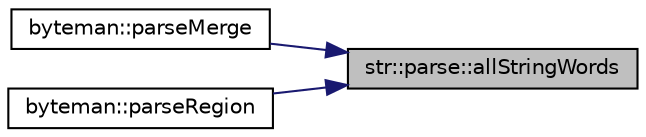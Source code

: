 digraph "str::parse::allStringWords"
{
 // INTERACTIVE_SVG=YES
 // LATEX_PDF_SIZE
  edge [fontname="Helvetica",fontsize="10",labelfontname="Helvetica",labelfontsize="10"];
  node [fontname="Helvetica",fontsize="10",shape=record];
  rankdir="RL";
  Node1 [label="str::parse::allStringWords",height=0.2,width=0.4,color="black", fillcolor="grey75", style="filled", fontcolor="black",tooltip="Parses a std::string s, removes all integers and returns the rest."];
  Node1 -> Node2 [dir="back",color="midnightblue",fontsize="10",style="solid",fontname="Helvetica"];
  Node2 [label="byteman::parseMerge",height=0.2,width=0.4,color="black", fillcolor="white", style="filled",URL="$classbyteman.html#a83049c7135e2c9070dcc8c59d0f27a12",tooltip=" "];
  Node1 -> Node3 [dir="back",color="midnightblue",fontsize="10",style="solid",fontname="Helvetica"];
  Node3 [label="byteman::parseRegion",height=0.2,width=0.4,color="black", fillcolor="white", style="filled",URL="$classbyteman.html#a92e859c450f22d77a8010c1774af0755",tooltip=" "];
}
